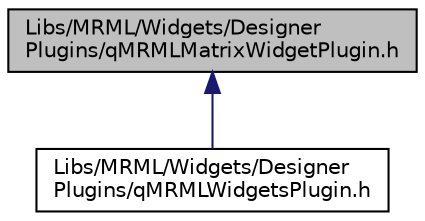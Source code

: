 digraph "Libs/MRML/Widgets/DesignerPlugins/qMRMLMatrixWidgetPlugin.h"
{
  bgcolor="transparent";
  edge [fontname="Helvetica",fontsize="10",labelfontname="Helvetica",labelfontsize="10"];
  node [fontname="Helvetica",fontsize="10",shape=record];
  Node5 [label="Libs/MRML/Widgets/Designer\lPlugins/qMRMLMatrixWidgetPlugin.h",height=0.2,width=0.4,color="black", fillcolor="grey75", style="filled", fontcolor="black"];
  Node5 -> Node6 [dir="back",color="midnightblue",fontsize="10",style="solid",fontname="Helvetica"];
  Node6 [label="Libs/MRML/Widgets/Designer\lPlugins/qMRMLWidgetsPlugin.h",height=0.2,width=0.4,color="black",URL="$qMRMLWidgetsPlugin_8h.html"];
}
